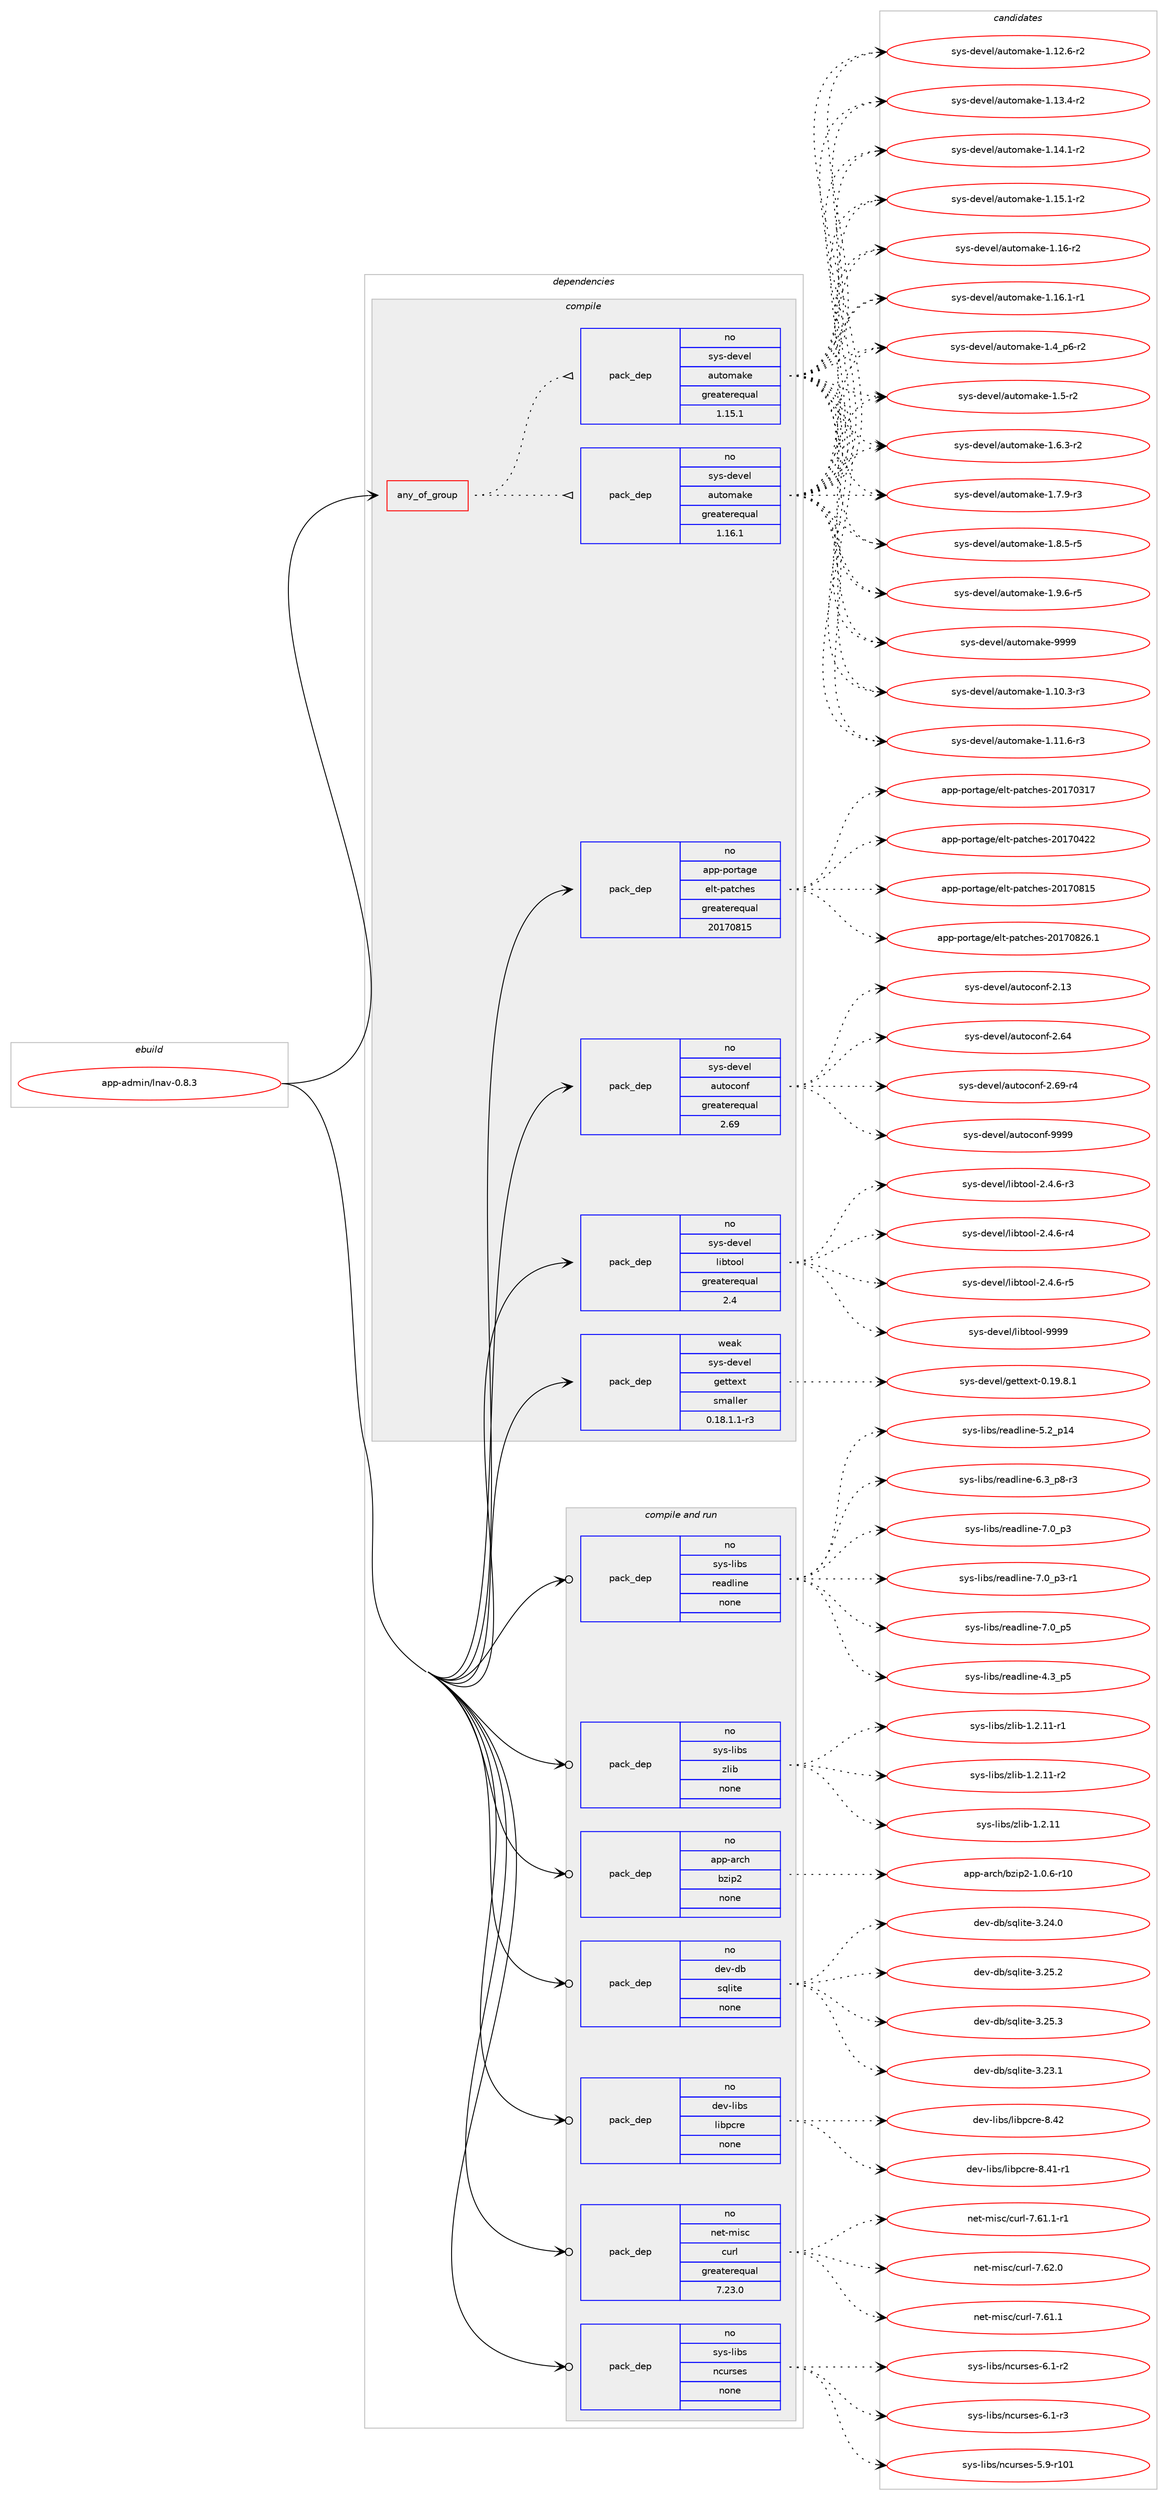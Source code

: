 digraph prolog {

# *************
# Graph options
# *************

newrank=true;
concentrate=true;
compound=true;
graph [rankdir=LR,fontname=Helvetica,fontsize=10,ranksep=1.5];#, ranksep=2.5, nodesep=0.2];
edge  [arrowhead=vee];
node  [fontname=Helvetica,fontsize=10];

# **********
# The ebuild
# **********

subgraph cluster_leftcol {
color=gray;
rank=same;
label=<<i>ebuild</i>>;
id [label="app-admin/lnav-0.8.3", color=red, width=4, href="../app-admin/lnav-0.8.3.svg"];
}

# ****************
# The dependencies
# ****************

subgraph cluster_midcol {
color=gray;
label=<<i>dependencies</i>>;
subgraph cluster_compile {
fillcolor="#eeeeee";
style=filled;
label=<<i>compile</i>>;
subgraph any48 {
dependency717 [label=<<TABLE BORDER="0" CELLBORDER="1" CELLSPACING="0" CELLPADDING="4"><TR><TD CELLPADDING="10">any_of_group</TD></TR></TABLE>>, shape=none, color=red];subgraph pack572 {
dependency718 [label=<<TABLE BORDER="0" CELLBORDER="1" CELLSPACING="0" CELLPADDING="4" WIDTH="220"><TR><TD ROWSPAN="6" CELLPADDING="30">pack_dep</TD></TR><TR><TD WIDTH="110">no</TD></TR><TR><TD>sys-devel</TD></TR><TR><TD>automake</TD></TR><TR><TD>greaterequal</TD></TR><TR><TD>1.16.1</TD></TR></TABLE>>, shape=none, color=blue];
}
dependency717:e -> dependency718:w [weight=20,style="dotted",arrowhead="oinv"];
subgraph pack573 {
dependency719 [label=<<TABLE BORDER="0" CELLBORDER="1" CELLSPACING="0" CELLPADDING="4" WIDTH="220"><TR><TD ROWSPAN="6" CELLPADDING="30">pack_dep</TD></TR><TR><TD WIDTH="110">no</TD></TR><TR><TD>sys-devel</TD></TR><TR><TD>automake</TD></TR><TR><TD>greaterequal</TD></TR><TR><TD>1.15.1</TD></TR></TABLE>>, shape=none, color=blue];
}
dependency717:e -> dependency719:w [weight=20,style="dotted",arrowhead="oinv"];
}
id:e -> dependency717:w [weight=20,style="solid",arrowhead="vee"];
subgraph pack574 {
dependency720 [label=<<TABLE BORDER="0" CELLBORDER="1" CELLSPACING="0" CELLPADDING="4" WIDTH="220"><TR><TD ROWSPAN="6" CELLPADDING="30">pack_dep</TD></TR><TR><TD WIDTH="110">no</TD></TR><TR><TD>app-portage</TD></TR><TR><TD>elt-patches</TD></TR><TR><TD>greaterequal</TD></TR><TR><TD>20170815</TD></TR></TABLE>>, shape=none, color=blue];
}
id:e -> dependency720:w [weight=20,style="solid",arrowhead="vee"];
subgraph pack575 {
dependency721 [label=<<TABLE BORDER="0" CELLBORDER="1" CELLSPACING="0" CELLPADDING="4" WIDTH="220"><TR><TD ROWSPAN="6" CELLPADDING="30">pack_dep</TD></TR><TR><TD WIDTH="110">no</TD></TR><TR><TD>sys-devel</TD></TR><TR><TD>autoconf</TD></TR><TR><TD>greaterequal</TD></TR><TR><TD>2.69</TD></TR></TABLE>>, shape=none, color=blue];
}
id:e -> dependency721:w [weight=20,style="solid",arrowhead="vee"];
subgraph pack576 {
dependency722 [label=<<TABLE BORDER="0" CELLBORDER="1" CELLSPACING="0" CELLPADDING="4" WIDTH="220"><TR><TD ROWSPAN="6" CELLPADDING="30">pack_dep</TD></TR><TR><TD WIDTH="110">no</TD></TR><TR><TD>sys-devel</TD></TR><TR><TD>libtool</TD></TR><TR><TD>greaterequal</TD></TR><TR><TD>2.4</TD></TR></TABLE>>, shape=none, color=blue];
}
id:e -> dependency722:w [weight=20,style="solid",arrowhead="vee"];
subgraph pack577 {
dependency723 [label=<<TABLE BORDER="0" CELLBORDER="1" CELLSPACING="0" CELLPADDING="4" WIDTH="220"><TR><TD ROWSPAN="6" CELLPADDING="30">pack_dep</TD></TR><TR><TD WIDTH="110">weak</TD></TR><TR><TD>sys-devel</TD></TR><TR><TD>gettext</TD></TR><TR><TD>smaller</TD></TR><TR><TD>0.18.1.1-r3</TD></TR></TABLE>>, shape=none, color=blue];
}
id:e -> dependency723:w [weight=20,style="solid",arrowhead="vee"];
}
subgraph cluster_compileandrun {
fillcolor="#eeeeee";
style=filled;
label=<<i>compile and run</i>>;
subgraph pack578 {
dependency724 [label=<<TABLE BORDER="0" CELLBORDER="1" CELLSPACING="0" CELLPADDING="4" WIDTH="220"><TR><TD ROWSPAN="6" CELLPADDING="30">pack_dep</TD></TR><TR><TD WIDTH="110">no</TD></TR><TR><TD>app-arch</TD></TR><TR><TD>bzip2</TD></TR><TR><TD>none</TD></TR><TR><TD></TD></TR></TABLE>>, shape=none, color=blue];
}
id:e -> dependency724:w [weight=20,style="solid",arrowhead="odotvee"];
subgraph pack579 {
dependency725 [label=<<TABLE BORDER="0" CELLBORDER="1" CELLSPACING="0" CELLPADDING="4" WIDTH="220"><TR><TD ROWSPAN="6" CELLPADDING="30">pack_dep</TD></TR><TR><TD WIDTH="110">no</TD></TR><TR><TD>dev-db</TD></TR><TR><TD>sqlite</TD></TR><TR><TD>none</TD></TR><TR><TD></TD></TR></TABLE>>, shape=none, color=blue];
}
id:e -> dependency725:w [weight=20,style="solid",arrowhead="odotvee"];
subgraph pack580 {
dependency726 [label=<<TABLE BORDER="0" CELLBORDER="1" CELLSPACING="0" CELLPADDING="4" WIDTH="220"><TR><TD ROWSPAN="6" CELLPADDING="30">pack_dep</TD></TR><TR><TD WIDTH="110">no</TD></TR><TR><TD>dev-libs</TD></TR><TR><TD>libpcre</TD></TR><TR><TD>none</TD></TR><TR><TD></TD></TR></TABLE>>, shape=none, color=blue];
}
id:e -> dependency726:w [weight=20,style="solid",arrowhead="odotvee"];
subgraph pack581 {
dependency727 [label=<<TABLE BORDER="0" CELLBORDER="1" CELLSPACING="0" CELLPADDING="4" WIDTH="220"><TR><TD ROWSPAN="6" CELLPADDING="30">pack_dep</TD></TR><TR><TD WIDTH="110">no</TD></TR><TR><TD>net-misc</TD></TR><TR><TD>curl</TD></TR><TR><TD>greaterequal</TD></TR><TR><TD>7.23.0</TD></TR></TABLE>>, shape=none, color=blue];
}
id:e -> dependency727:w [weight=20,style="solid",arrowhead="odotvee"];
subgraph pack582 {
dependency728 [label=<<TABLE BORDER="0" CELLBORDER="1" CELLSPACING="0" CELLPADDING="4" WIDTH="220"><TR><TD ROWSPAN="6" CELLPADDING="30">pack_dep</TD></TR><TR><TD WIDTH="110">no</TD></TR><TR><TD>sys-libs</TD></TR><TR><TD>ncurses</TD></TR><TR><TD>none</TD></TR><TR><TD></TD></TR></TABLE>>, shape=none, color=blue];
}
id:e -> dependency728:w [weight=20,style="solid",arrowhead="odotvee"];
subgraph pack583 {
dependency729 [label=<<TABLE BORDER="0" CELLBORDER="1" CELLSPACING="0" CELLPADDING="4" WIDTH="220"><TR><TD ROWSPAN="6" CELLPADDING="30">pack_dep</TD></TR><TR><TD WIDTH="110">no</TD></TR><TR><TD>sys-libs</TD></TR><TR><TD>readline</TD></TR><TR><TD>none</TD></TR><TR><TD></TD></TR></TABLE>>, shape=none, color=blue];
}
id:e -> dependency729:w [weight=20,style="solid",arrowhead="odotvee"];
subgraph pack584 {
dependency730 [label=<<TABLE BORDER="0" CELLBORDER="1" CELLSPACING="0" CELLPADDING="4" WIDTH="220"><TR><TD ROWSPAN="6" CELLPADDING="30">pack_dep</TD></TR><TR><TD WIDTH="110">no</TD></TR><TR><TD>sys-libs</TD></TR><TR><TD>zlib</TD></TR><TR><TD>none</TD></TR><TR><TD></TD></TR></TABLE>>, shape=none, color=blue];
}
id:e -> dependency730:w [weight=20,style="solid",arrowhead="odotvee"];
}
subgraph cluster_run {
fillcolor="#eeeeee";
style=filled;
label=<<i>run</i>>;
}
}

# **************
# The candidates
# **************

subgraph cluster_choices {
rank=same;
color=gray;
label=<<i>candidates</i>>;

subgraph choice572 {
color=black;
nodesep=1;
choice11512111545100101118101108479711711611110997107101454946494846514511451 [label="sys-devel/automake-1.10.3-r3", color=red, width=4,href="../sys-devel/automake-1.10.3-r3.svg"];
choice11512111545100101118101108479711711611110997107101454946494946544511451 [label="sys-devel/automake-1.11.6-r3", color=red, width=4,href="../sys-devel/automake-1.11.6-r3.svg"];
choice11512111545100101118101108479711711611110997107101454946495046544511450 [label="sys-devel/automake-1.12.6-r2", color=red, width=4,href="../sys-devel/automake-1.12.6-r2.svg"];
choice11512111545100101118101108479711711611110997107101454946495146524511450 [label="sys-devel/automake-1.13.4-r2", color=red, width=4,href="../sys-devel/automake-1.13.4-r2.svg"];
choice11512111545100101118101108479711711611110997107101454946495246494511450 [label="sys-devel/automake-1.14.1-r2", color=red, width=4,href="../sys-devel/automake-1.14.1-r2.svg"];
choice11512111545100101118101108479711711611110997107101454946495346494511450 [label="sys-devel/automake-1.15.1-r2", color=red, width=4,href="../sys-devel/automake-1.15.1-r2.svg"];
choice1151211154510010111810110847971171161111099710710145494649544511450 [label="sys-devel/automake-1.16-r2", color=red, width=4,href="../sys-devel/automake-1.16-r2.svg"];
choice11512111545100101118101108479711711611110997107101454946495446494511449 [label="sys-devel/automake-1.16.1-r1", color=red, width=4,href="../sys-devel/automake-1.16.1-r1.svg"];
choice115121115451001011181011084797117116111109971071014549465295112544511450 [label="sys-devel/automake-1.4_p6-r2", color=red, width=4,href="../sys-devel/automake-1.4_p6-r2.svg"];
choice11512111545100101118101108479711711611110997107101454946534511450 [label="sys-devel/automake-1.5-r2", color=red, width=4,href="../sys-devel/automake-1.5-r2.svg"];
choice115121115451001011181011084797117116111109971071014549465446514511450 [label="sys-devel/automake-1.6.3-r2", color=red, width=4,href="../sys-devel/automake-1.6.3-r2.svg"];
choice115121115451001011181011084797117116111109971071014549465546574511451 [label="sys-devel/automake-1.7.9-r3", color=red, width=4,href="../sys-devel/automake-1.7.9-r3.svg"];
choice115121115451001011181011084797117116111109971071014549465646534511453 [label="sys-devel/automake-1.8.5-r5", color=red, width=4,href="../sys-devel/automake-1.8.5-r5.svg"];
choice115121115451001011181011084797117116111109971071014549465746544511453 [label="sys-devel/automake-1.9.6-r5", color=red, width=4,href="../sys-devel/automake-1.9.6-r5.svg"];
choice115121115451001011181011084797117116111109971071014557575757 [label="sys-devel/automake-9999", color=red, width=4,href="../sys-devel/automake-9999.svg"];
dependency718:e -> choice11512111545100101118101108479711711611110997107101454946494846514511451:w [style=dotted,weight="100"];
dependency718:e -> choice11512111545100101118101108479711711611110997107101454946494946544511451:w [style=dotted,weight="100"];
dependency718:e -> choice11512111545100101118101108479711711611110997107101454946495046544511450:w [style=dotted,weight="100"];
dependency718:e -> choice11512111545100101118101108479711711611110997107101454946495146524511450:w [style=dotted,weight="100"];
dependency718:e -> choice11512111545100101118101108479711711611110997107101454946495246494511450:w [style=dotted,weight="100"];
dependency718:e -> choice11512111545100101118101108479711711611110997107101454946495346494511450:w [style=dotted,weight="100"];
dependency718:e -> choice1151211154510010111810110847971171161111099710710145494649544511450:w [style=dotted,weight="100"];
dependency718:e -> choice11512111545100101118101108479711711611110997107101454946495446494511449:w [style=dotted,weight="100"];
dependency718:e -> choice115121115451001011181011084797117116111109971071014549465295112544511450:w [style=dotted,weight="100"];
dependency718:e -> choice11512111545100101118101108479711711611110997107101454946534511450:w [style=dotted,weight="100"];
dependency718:e -> choice115121115451001011181011084797117116111109971071014549465446514511450:w [style=dotted,weight="100"];
dependency718:e -> choice115121115451001011181011084797117116111109971071014549465546574511451:w [style=dotted,weight="100"];
dependency718:e -> choice115121115451001011181011084797117116111109971071014549465646534511453:w [style=dotted,weight="100"];
dependency718:e -> choice115121115451001011181011084797117116111109971071014549465746544511453:w [style=dotted,weight="100"];
dependency718:e -> choice115121115451001011181011084797117116111109971071014557575757:w [style=dotted,weight="100"];
}
subgraph choice573 {
color=black;
nodesep=1;
choice11512111545100101118101108479711711611110997107101454946494846514511451 [label="sys-devel/automake-1.10.3-r3", color=red, width=4,href="../sys-devel/automake-1.10.3-r3.svg"];
choice11512111545100101118101108479711711611110997107101454946494946544511451 [label="sys-devel/automake-1.11.6-r3", color=red, width=4,href="../sys-devel/automake-1.11.6-r3.svg"];
choice11512111545100101118101108479711711611110997107101454946495046544511450 [label="sys-devel/automake-1.12.6-r2", color=red, width=4,href="../sys-devel/automake-1.12.6-r2.svg"];
choice11512111545100101118101108479711711611110997107101454946495146524511450 [label="sys-devel/automake-1.13.4-r2", color=red, width=4,href="../sys-devel/automake-1.13.4-r2.svg"];
choice11512111545100101118101108479711711611110997107101454946495246494511450 [label="sys-devel/automake-1.14.1-r2", color=red, width=4,href="../sys-devel/automake-1.14.1-r2.svg"];
choice11512111545100101118101108479711711611110997107101454946495346494511450 [label="sys-devel/automake-1.15.1-r2", color=red, width=4,href="../sys-devel/automake-1.15.1-r2.svg"];
choice1151211154510010111810110847971171161111099710710145494649544511450 [label="sys-devel/automake-1.16-r2", color=red, width=4,href="../sys-devel/automake-1.16-r2.svg"];
choice11512111545100101118101108479711711611110997107101454946495446494511449 [label="sys-devel/automake-1.16.1-r1", color=red, width=4,href="../sys-devel/automake-1.16.1-r1.svg"];
choice115121115451001011181011084797117116111109971071014549465295112544511450 [label="sys-devel/automake-1.4_p6-r2", color=red, width=4,href="../sys-devel/automake-1.4_p6-r2.svg"];
choice11512111545100101118101108479711711611110997107101454946534511450 [label="sys-devel/automake-1.5-r2", color=red, width=4,href="../sys-devel/automake-1.5-r2.svg"];
choice115121115451001011181011084797117116111109971071014549465446514511450 [label="sys-devel/automake-1.6.3-r2", color=red, width=4,href="../sys-devel/automake-1.6.3-r2.svg"];
choice115121115451001011181011084797117116111109971071014549465546574511451 [label="sys-devel/automake-1.7.9-r3", color=red, width=4,href="../sys-devel/automake-1.7.9-r3.svg"];
choice115121115451001011181011084797117116111109971071014549465646534511453 [label="sys-devel/automake-1.8.5-r5", color=red, width=4,href="../sys-devel/automake-1.8.5-r5.svg"];
choice115121115451001011181011084797117116111109971071014549465746544511453 [label="sys-devel/automake-1.9.6-r5", color=red, width=4,href="../sys-devel/automake-1.9.6-r5.svg"];
choice115121115451001011181011084797117116111109971071014557575757 [label="sys-devel/automake-9999", color=red, width=4,href="../sys-devel/automake-9999.svg"];
dependency719:e -> choice11512111545100101118101108479711711611110997107101454946494846514511451:w [style=dotted,weight="100"];
dependency719:e -> choice11512111545100101118101108479711711611110997107101454946494946544511451:w [style=dotted,weight="100"];
dependency719:e -> choice11512111545100101118101108479711711611110997107101454946495046544511450:w [style=dotted,weight="100"];
dependency719:e -> choice11512111545100101118101108479711711611110997107101454946495146524511450:w [style=dotted,weight="100"];
dependency719:e -> choice11512111545100101118101108479711711611110997107101454946495246494511450:w [style=dotted,weight="100"];
dependency719:e -> choice11512111545100101118101108479711711611110997107101454946495346494511450:w [style=dotted,weight="100"];
dependency719:e -> choice1151211154510010111810110847971171161111099710710145494649544511450:w [style=dotted,weight="100"];
dependency719:e -> choice11512111545100101118101108479711711611110997107101454946495446494511449:w [style=dotted,weight="100"];
dependency719:e -> choice115121115451001011181011084797117116111109971071014549465295112544511450:w [style=dotted,weight="100"];
dependency719:e -> choice11512111545100101118101108479711711611110997107101454946534511450:w [style=dotted,weight="100"];
dependency719:e -> choice115121115451001011181011084797117116111109971071014549465446514511450:w [style=dotted,weight="100"];
dependency719:e -> choice115121115451001011181011084797117116111109971071014549465546574511451:w [style=dotted,weight="100"];
dependency719:e -> choice115121115451001011181011084797117116111109971071014549465646534511453:w [style=dotted,weight="100"];
dependency719:e -> choice115121115451001011181011084797117116111109971071014549465746544511453:w [style=dotted,weight="100"];
dependency719:e -> choice115121115451001011181011084797117116111109971071014557575757:w [style=dotted,weight="100"];
}
subgraph choice574 {
color=black;
nodesep=1;
choice97112112451121111141169710310147101108116451129711699104101115455048495548514955 [label="app-portage/elt-patches-20170317", color=red, width=4,href="../app-portage/elt-patches-20170317.svg"];
choice97112112451121111141169710310147101108116451129711699104101115455048495548525050 [label="app-portage/elt-patches-20170422", color=red, width=4,href="../app-portage/elt-patches-20170422.svg"];
choice97112112451121111141169710310147101108116451129711699104101115455048495548564953 [label="app-portage/elt-patches-20170815", color=red, width=4,href="../app-portage/elt-patches-20170815.svg"];
choice971121124511211111411697103101471011081164511297116991041011154550484955485650544649 [label="app-portage/elt-patches-20170826.1", color=red, width=4,href="../app-portage/elt-patches-20170826.1.svg"];
dependency720:e -> choice97112112451121111141169710310147101108116451129711699104101115455048495548514955:w [style=dotted,weight="100"];
dependency720:e -> choice97112112451121111141169710310147101108116451129711699104101115455048495548525050:w [style=dotted,weight="100"];
dependency720:e -> choice97112112451121111141169710310147101108116451129711699104101115455048495548564953:w [style=dotted,weight="100"];
dependency720:e -> choice971121124511211111411697103101471011081164511297116991041011154550484955485650544649:w [style=dotted,weight="100"];
}
subgraph choice575 {
color=black;
nodesep=1;
choice115121115451001011181011084797117116111991111101024550464951 [label="sys-devel/autoconf-2.13", color=red, width=4,href="../sys-devel/autoconf-2.13.svg"];
choice115121115451001011181011084797117116111991111101024550465452 [label="sys-devel/autoconf-2.64", color=red, width=4,href="../sys-devel/autoconf-2.64.svg"];
choice1151211154510010111810110847971171161119911111010245504654574511452 [label="sys-devel/autoconf-2.69-r4", color=red, width=4,href="../sys-devel/autoconf-2.69-r4.svg"];
choice115121115451001011181011084797117116111991111101024557575757 [label="sys-devel/autoconf-9999", color=red, width=4,href="../sys-devel/autoconf-9999.svg"];
dependency721:e -> choice115121115451001011181011084797117116111991111101024550464951:w [style=dotted,weight="100"];
dependency721:e -> choice115121115451001011181011084797117116111991111101024550465452:w [style=dotted,weight="100"];
dependency721:e -> choice1151211154510010111810110847971171161119911111010245504654574511452:w [style=dotted,weight="100"];
dependency721:e -> choice115121115451001011181011084797117116111991111101024557575757:w [style=dotted,weight="100"];
}
subgraph choice576 {
color=black;
nodesep=1;
choice1151211154510010111810110847108105981161111111084550465246544511451 [label="sys-devel/libtool-2.4.6-r3", color=red, width=4,href="../sys-devel/libtool-2.4.6-r3.svg"];
choice1151211154510010111810110847108105981161111111084550465246544511452 [label="sys-devel/libtool-2.4.6-r4", color=red, width=4,href="../sys-devel/libtool-2.4.6-r4.svg"];
choice1151211154510010111810110847108105981161111111084550465246544511453 [label="sys-devel/libtool-2.4.6-r5", color=red, width=4,href="../sys-devel/libtool-2.4.6-r5.svg"];
choice1151211154510010111810110847108105981161111111084557575757 [label="sys-devel/libtool-9999", color=red, width=4,href="../sys-devel/libtool-9999.svg"];
dependency722:e -> choice1151211154510010111810110847108105981161111111084550465246544511451:w [style=dotted,weight="100"];
dependency722:e -> choice1151211154510010111810110847108105981161111111084550465246544511452:w [style=dotted,weight="100"];
dependency722:e -> choice1151211154510010111810110847108105981161111111084550465246544511453:w [style=dotted,weight="100"];
dependency722:e -> choice1151211154510010111810110847108105981161111111084557575757:w [style=dotted,weight="100"];
}
subgraph choice577 {
color=black;
nodesep=1;
choice1151211154510010111810110847103101116116101120116454846495746564649 [label="sys-devel/gettext-0.19.8.1", color=red, width=4,href="../sys-devel/gettext-0.19.8.1.svg"];
dependency723:e -> choice1151211154510010111810110847103101116116101120116454846495746564649:w [style=dotted,weight="100"];
}
subgraph choice578 {
color=black;
nodesep=1;
choice97112112459711499104479812210511250454946484654451144948 [label="app-arch/bzip2-1.0.6-r10", color=red, width=4,href="../app-arch/bzip2-1.0.6-r10.svg"];
dependency724:e -> choice97112112459711499104479812210511250454946484654451144948:w [style=dotted,weight="100"];
}
subgraph choice579 {
color=black;
nodesep=1;
choice10010111845100984711511310810511610145514650514649 [label="dev-db/sqlite-3.23.1", color=red, width=4,href="../dev-db/sqlite-3.23.1.svg"];
choice10010111845100984711511310810511610145514650524648 [label="dev-db/sqlite-3.24.0", color=red, width=4,href="../dev-db/sqlite-3.24.0.svg"];
choice10010111845100984711511310810511610145514650534650 [label="dev-db/sqlite-3.25.2", color=red, width=4,href="../dev-db/sqlite-3.25.2.svg"];
choice10010111845100984711511310810511610145514650534651 [label="dev-db/sqlite-3.25.3", color=red, width=4,href="../dev-db/sqlite-3.25.3.svg"];
dependency725:e -> choice10010111845100984711511310810511610145514650514649:w [style=dotted,weight="100"];
dependency725:e -> choice10010111845100984711511310810511610145514650524648:w [style=dotted,weight="100"];
dependency725:e -> choice10010111845100984711511310810511610145514650534650:w [style=dotted,weight="100"];
dependency725:e -> choice10010111845100984711511310810511610145514650534651:w [style=dotted,weight="100"];
}
subgraph choice580 {
color=black;
nodesep=1;
choice100101118451081059811547108105981129911410145564652494511449 [label="dev-libs/libpcre-8.41-r1", color=red, width=4,href="../dev-libs/libpcre-8.41-r1.svg"];
choice10010111845108105981154710810598112991141014556465250 [label="dev-libs/libpcre-8.42", color=red, width=4,href="../dev-libs/libpcre-8.42.svg"];
dependency726:e -> choice100101118451081059811547108105981129911410145564652494511449:w [style=dotted,weight="100"];
dependency726:e -> choice10010111845108105981154710810598112991141014556465250:w [style=dotted,weight="100"];
}
subgraph choice581 {
color=black;
nodesep=1;
choice1101011164510910511599479911711410845554654494649 [label="net-misc/curl-7.61.1", color=red, width=4,href="../net-misc/curl-7.61.1.svg"];
choice11010111645109105115994799117114108455546544946494511449 [label="net-misc/curl-7.61.1-r1", color=red, width=4,href="../net-misc/curl-7.61.1-r1.svg"];
choice1101011164510910511599479911711410845554654504648 [label="net-misc/curl-7.62.0", color=red, width=4,href="../net-misc/curl-7.62.0.svg"];
dependency727:e -> choice1101011164510910511599479911711410845554654494649:w [style=dotted,weight="100"];
dependency727:e -> choice11010111645109105115994799117114108455546544946494511449:w [style=dotted,weight="100"];
dependency727:e -> choice1101011164510910511599479911711410845554654504648:w [style=dotted,weight="100"];
}
subgraph choice582 {
color=black;
nodesep=1;
choice115121115451081059811547110991171141151011154553465745114494849 [label="sys-libs/ncurses-5.9-r101", color=red, width=4,href="../sys-libs/ncurses-5.9-r101.svg"];
choice11512111545108105981154711099117114115101115455446494511450 [label="sys-libs/ncurses-6.1-r2", color=red, width=4,href="../sys-libs/ncurses-6.1-r2.svg"];
choice11512111545108105981154711099117114115101115455446494511451 [label="sys-libs/ncurses-6.1-r3", color=red, width=4,href="../sys-libs/ncurses-6.1-r3.svg"];
dependency728:e -> choice115121115451081059811547110991171141151011154553465745114494849:w [style=dotted,weight="100"];
dependency728:e -> choice11512111545108105981154711099117114115101115455446494511450:w [style=dotted,weight="100"];
dependency728:e -> choice11512111545108105981154711099117114115101115455446494511451:w [style=dotted,weight="100"];
}
subgraph choice583 {
color=black;
nodesep=1;
choice11512111545108105981154711410197100108105110101455246519511253 [label="sys-libs/readline-4.3_p5", color=red, width=4,href="../sys-libs/readline-4.3_p5.svg"];
choice1151211154510810598115471141019710010810511010145534650951124952 [label="sys-libs/readline-5.2_p14", color=red, width=4,href="../sys-libs/readline-5.2_p14.svg"];
choice115121115451081059811547114101971001081051101014554465195112564511451 [label="sys-libs/readline-6.3_p8-r3", color=red, width=4,href="../sys-libs/readline-6.3_p8-r3.svg"];
choice11512111545108105981154711410197100108105110101455546489511251 [label="sys-libs/readline-7.0_p3", color=red, width=4,href="../sys-libs/readline-7.0_p3.svg"];
choice115121115451081059811547114101971001081051101014555464895112514511449 [label="sys-libs/readline-7.0_p3-r1", color=red, width=4,href="../sys-libs/readline-7.0_p3-r1.svg"];
choice11512111545108105981154711410197100108105110101455546489511253 [label="sys-libs/readline-7.0_p5", color=red, width=4,href="../sys-libs/readline-7.0_p5.svg"];
dependency729:e -> choice11512111545108105981154711410197100108105110101455246519511253:w [style=dotted,weight="100"];
dependency729:e -> choice1151211154510810598115471141019710010810511010145534650951124952:w [style=dotted,weight="100"];
dependency729:e -> choice115121115451081059811547114101971001081051101014554465195112564511451:w [style=dotted,weight="100"];
dependency729:e -> choice11512111545108105981154711410197100108105110101455546489511251:w [style=dotted,weight="100"];
dependency729:e -> choice115121115451081059811547114101971001081051101014555464895112514511449:w [style=dotted,weight="100"];
dependency729:e -> choice11512111545108105981154711410197100108105110101455546489511253:w [style=dotted,weight="100"];
}
subgraph choice584 {
color=black;
nodesep=1;
choice1151211154510810598115471221081059845494650464949 [label="sys-libs/zlib-1.2.11", color=red, width=4,href="../sys-libs/zlib-1.2.11.svg"];
choice11512111545108105981154712210810598454946504649494511449 [label="sys-libs/zlib-1.2.11-r1", color=red, width=4,href="../sys-libs/zlib-1.2.11-r1.svg"];
choice11512111545108105981154712210810598454946504649494511450 [label="sys-libs/zlib-1.2.11-r2", color=red, width=4,href="../sys-libs/zlib-1.2.11-r2.svg"];
dependency730:e -> choice1151211154510810598115471221081059845494650464949:w [style=dotted,weight="100"];
dependency730:e -> choice11512111545108105981154712210810598454946504649494511449:w [style=dotted,weight="100"];
dependency730:e -> choice11512111545108105981154712210810598454946504649494511450:w [style=dotted,weight="100"];
}
}

}

